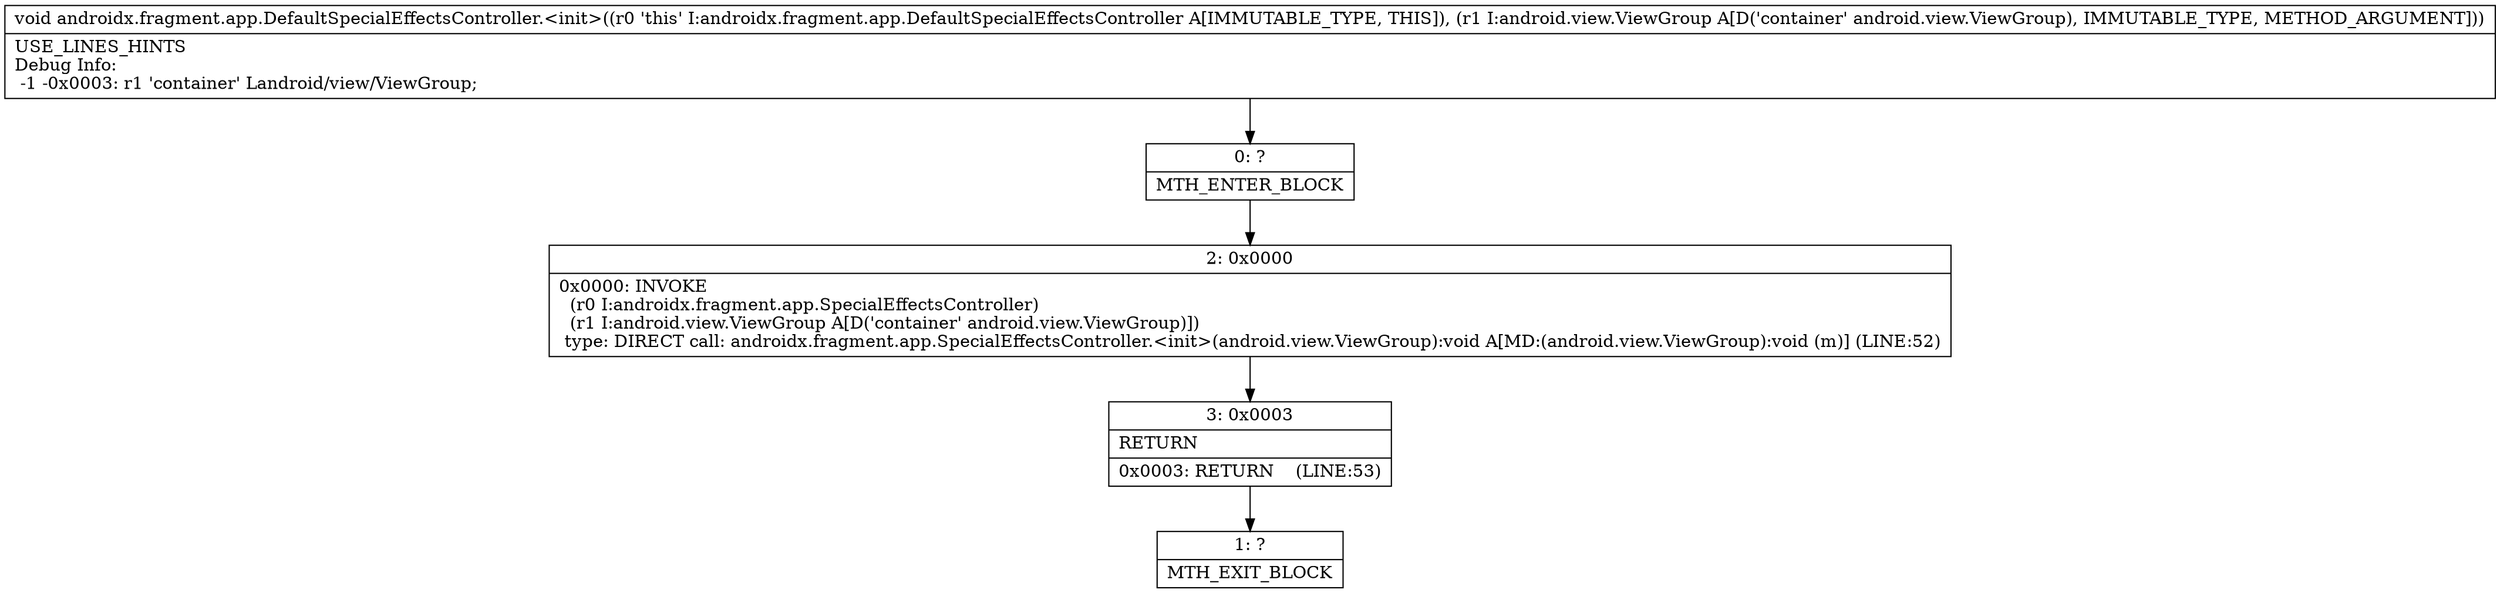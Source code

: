 digraph "CFG forandroidx.fragment.app.DefaultSpecialEffectsController.\<init\>(Landroid\/view\/ViewGroup;)V" {
Node_0 [shape=record,label="{0\:\ ?|MTH_ENTER_BLOCK\l}"];
Node_2 [shape=record,label="{2\:\ 0x0000|0x0000: INVOKE  \l  (r0 I:androidx.fragment.app.SpecialEffectsController)\l  (r1 I:android.view.ViewGroup A[D('container' android.view.ViewGroup)])\l type: DIRECT call: androidx.fragment.app.SpecialEffectsController.\<init\>(android.view.ViewGroup):void A[MD:(android.view.ViewGroup):void (m)] (LINE:52)\l}"];
Node_3 [shape=record,label="{3\:\ 0x0003|RETURN\l|0x0003: RETURN    (LINE:53)\l}"];
Node_1 [shape=record,label="{1\:\ ?|MTH_EXIT_BLOCK\l}"];
MethodNode[shape=record,label="{void androidx.fragment.app.DefaultSpecialEffectsController.\<init\>((r0 'this' I:androidx.fragment.app.DefaultSpecialEffectsController A[IMMUTABLE_TYPE, THIS]), (r1 I:android.view.ViewGroup A[D('container' android.view.ViewGroup), IMMUTABLE_TYPE, METHOD_ARGUMENT]))  | USE_LINES_HINTS\lDebug Info:\l  \-1 \-0x0003: r1 'container' Landroid\/view\/ViewGroup;\l}"];
MethodNode -> Node_0;Node_0 -> Node_2;
Node_2 -> Node_3;
Node_3 -> Node_1;
}

